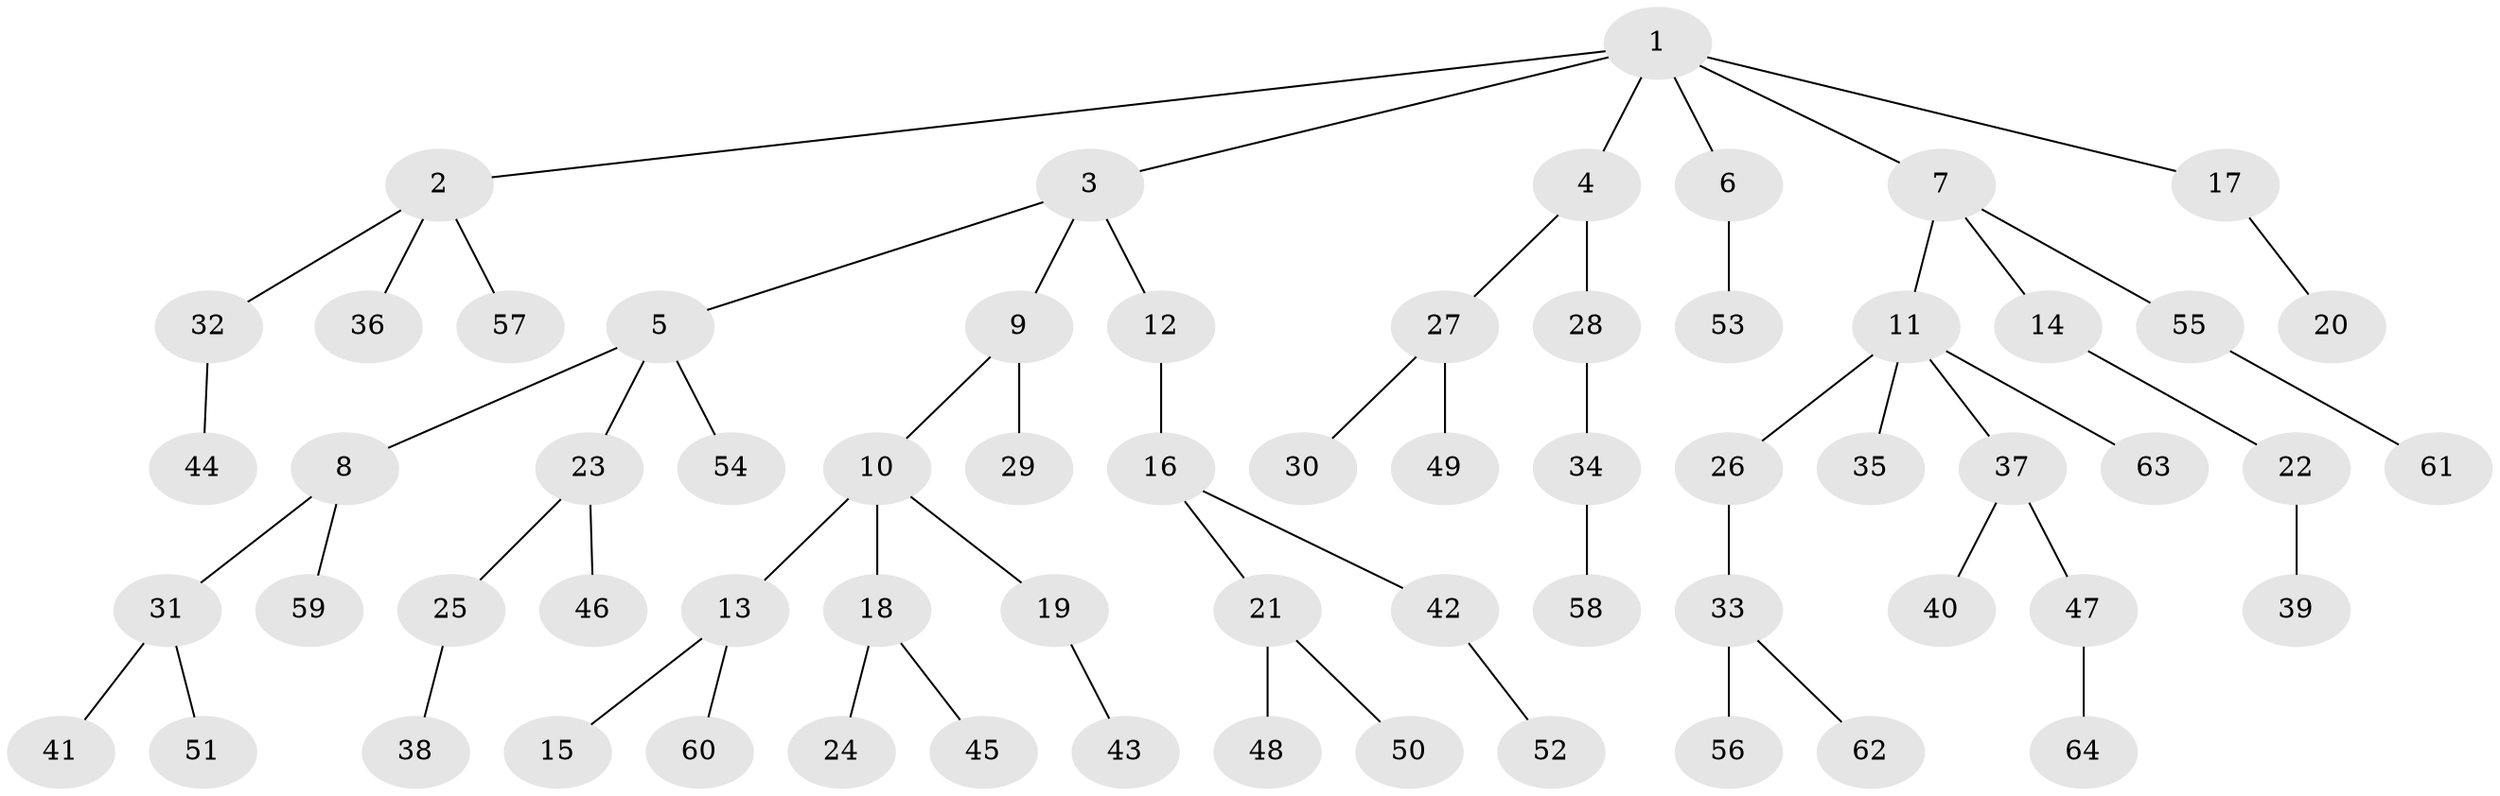 // coarse degree distribution, {6: 0.02564102564102564, 4: 0.10256410256410256, 3: 0.10256410256410256, 1: 0.46153846153846156, 2: 0.3076923076923077}
// Generated by graph-tools (version 1.1) at 2025/37/03/04/25 23:37:21]
// undirected, 64 vertices, 63 edges
graph export_dot {
  node [color=gray90,style=filled];
  1;
  2;
  3;
  4;
  5;
  6;
  7;
  8;
  9;
  10;
  11;
  12;
  13;
  14;
  15;
  16;
  17;
  18;
  19;
  20;
  21;
  22;
  23;
  24;
  25;
  26;
  27;
  28;
  29;
  30;
  31;
  32;
  33;
  34;
  35;
  36;
  37;
  38;
  39;
  40;
  41;
  42;
  43;
  44;
  45;
  46;
  47;
  48;
  49;
  50;
  51;
  52;
  53;
  54;
  55;
  56;
  57;
  58;
  59;
  60;
  61;
  62;
  63;
  64;
  1 -- 2;
  1 -- 3;
  1 -- 4;
  1 -- 6;
  1 -- 7;
  1 -- 17;
  2 -- 32;
  2 -- 36;
  2 -- 57;
  3 -- 5;
  3 -- 9;
  3 -- 12;
  4 -- 27;
  4 -- 28;
  5 -- 8;
  5 -- 23;
  5 -- 54;
  6 -- 53;
  7 -- 11;
  7 -- 14;
  7 -- 55;
  8 -- 31;
  8 -- 59;
  9 -- 10;
  9 -- 29;
  10 -- 13;
  10 -- 18;
  10 -- 19;
  11 -- 26;
  11 -- 35;
  11 -- 37;
  11 -- 63;
  12 -- 16;
  13 -- 15;
  13 -- 60;
  14 -- 22;
  16 -- 21;
  16 -- 42;
  17 -- 20;
  18 -- 24;
  18 -- 45;
  19 -- 43;
  21 -- 48;
  21 -- 50;
  22 -- 39;
  23 -- 25;
  23 -- 46;
  25 -- 38;
  26 -- 33;
  27 -- 30;
  27 -- 49;
  28 -- 34;
  31 -- 41;
  31 -- 51;
  32 -- 44;
  33 -- 56;
  33 -- 62;
  34 -- 58;
  37 -- 40;
  37 -- 47;
  42 -- 52;
  47 -- 64;
  55 -- 61;
}
